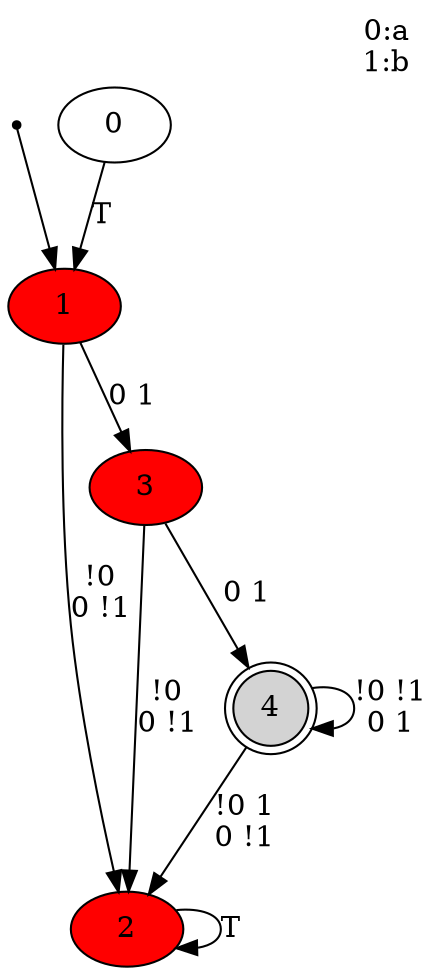 digraph g {
  init  [shape=point,comment=""]
  0  [comment=""]
  1  [style=filled,fillcolor=red,comment=""]
  2  [style=filled,fillcolor=red,comment=""]
  3  [style=filled,fillcolor=red,comment=""]
  4  [shape=doublecircle,style=filled,fillcolor=lightgrey,comment=""]
  0 -> 1 [label="T"]
  1 -> 2 [label="!0\n0 !1"]
  1 -> 3 [label="0 1"]
  2 -> 2 [label="T"]
  3 -> 2 [label="!0\n0 !1"]
  3 -> 4 [label="0 1"]
  4 -> 2 [label="!0 1\n0 !1"]
  4 -> 4 [label="!0 !1\n0 1"]
  init -> 1
label = "0:a\n1:b\n"
labelloc = t
labeljust = r
}
